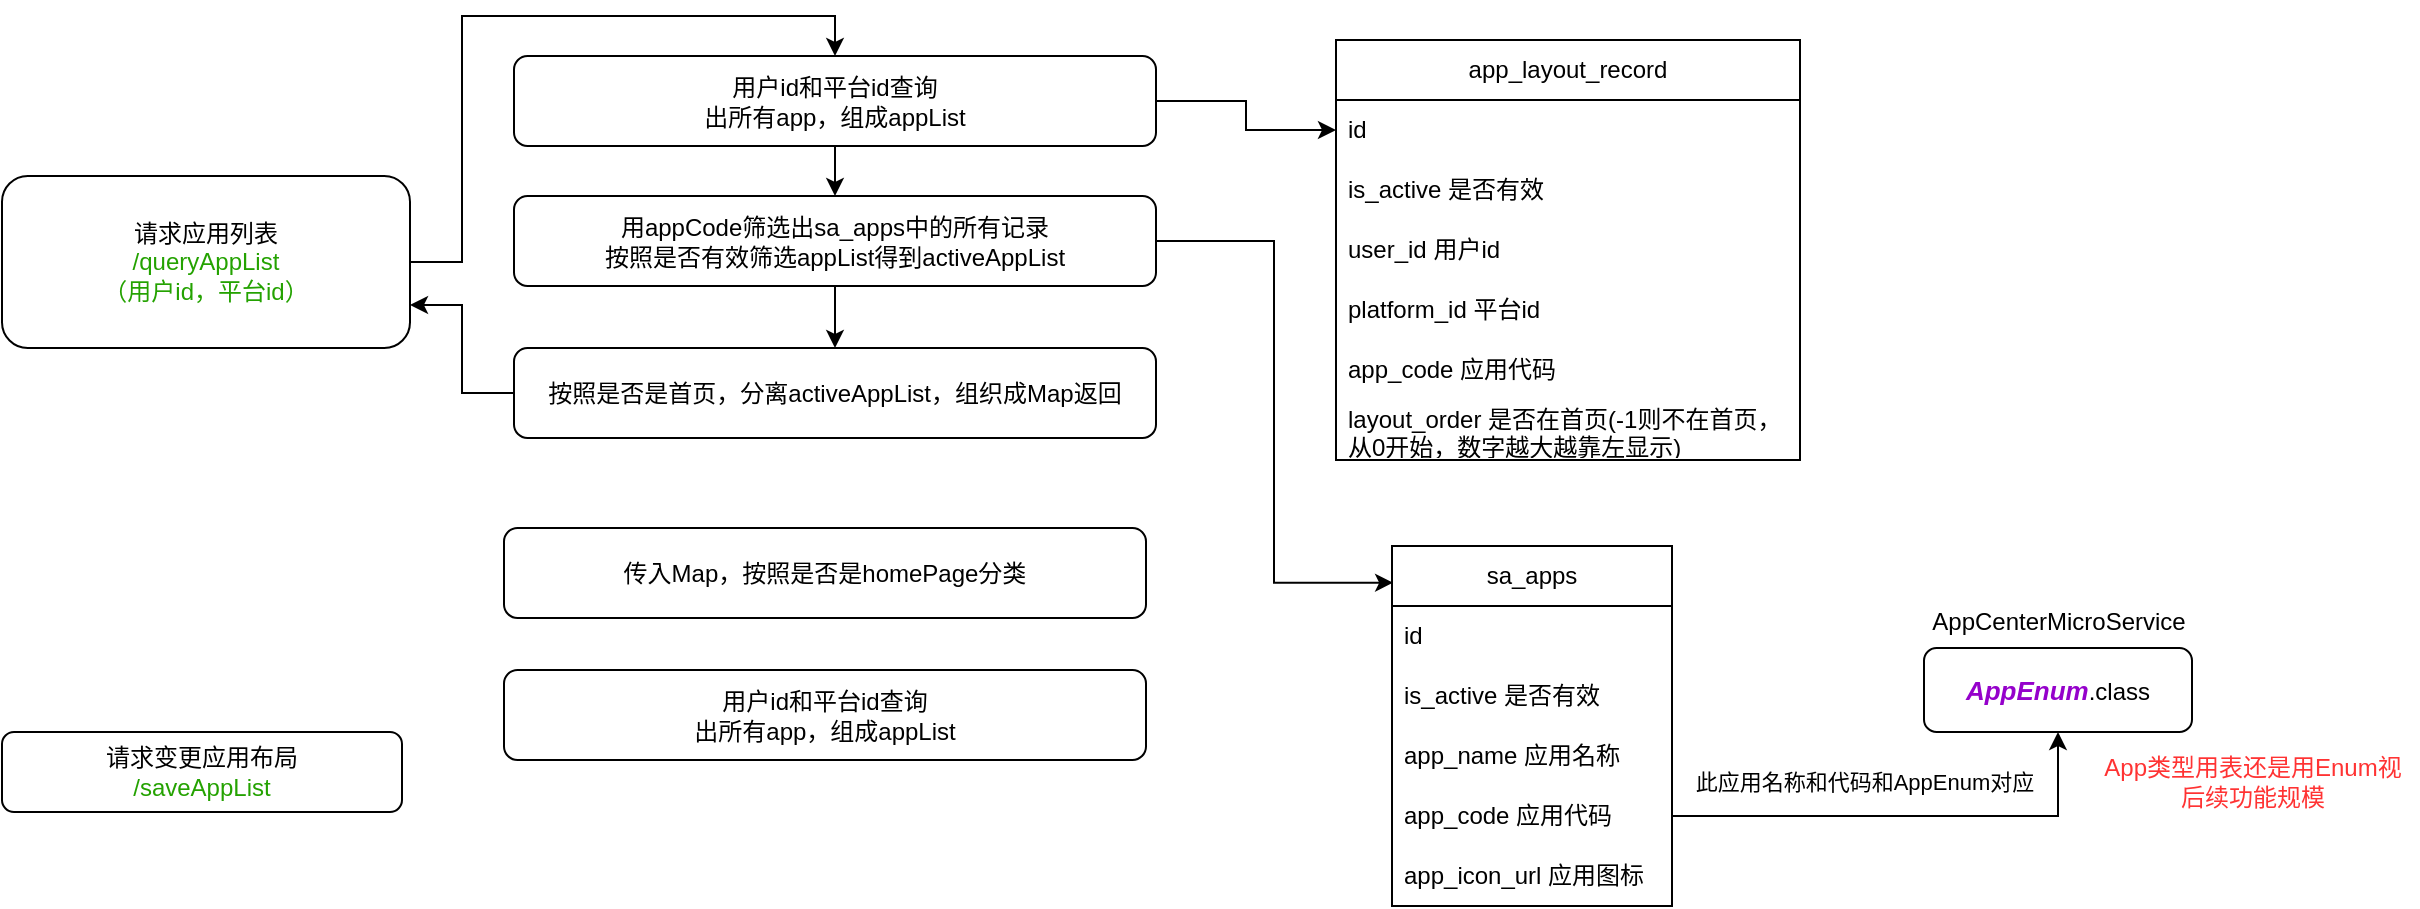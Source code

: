 <mxfile version="25.0.3">
  <diagram name="第 1 页" id="VNYmwE0eXBzpgUYJNBPt">
    <mxGraphModel dx="1481" dy="881" grid="0" gridSize="10" guides="1" tooltips="1" connect="1" arrows="1" fold="1" page="0" pageScale="1" pageWidth="827" pageHeight="1169" math="0" shadow="0">
      <root>
        <mxCell id="0" />
        <mxCell id="1" parent="0" />
        <mxCell id="dO-Hujqm5VPbt1ioeclt-19" style="edgeStyle=orthogonalEdgeStyle;rounded=0;orthogonalLoop=1;jettySize=auto;html=1;exitX=1;exitY=0.5;exitDx=0;exitDy=0;entryX=0.5;entryY=0;entryDx=0;entryDy=0;" edge="1" parent="1" source="dO-Hujqm5VPbt1ioeclt-1" target="dO-Hujqm5VPbt1ioeclt-18">
          <mxGeometry relative="1" as="geometry" />
        </mxCell>
        <mxCell id="dO-Hujqm5VPbt1ioeclt-1" value="请求应用列表&lt;div&gt;&lt;font color=&quot;#24a201&quot;&gt;/queryAppList&lt;/font&gt;&lt;/div&gt;&lt;div&gt;&lt;font color=&quot;#24a201&quot;&gt;（用户id，平台id）&lt;/font&gt;&lt;/div&gt;" style="rounded=1;whiteSpace=wrap;html=1;" vertex="1" parent="1">
          <mxGeometry x="8" y="221" width="204" height="86" as="geometry" />
        </mxCell>
        <mxCell id="dO-Hujqm5VPbt1ioeclt-2" value="请求变更应用布局&lt;div&gt;&lt;font color=&quot;#24a201&quot;&gt;/saveAppList&lt;/font&gt;&lt;/div&gt;" style="rounded=1;whiteSpace=wrap;html=1;" vertex="1" parent="1">
          <mxGeometry x="8" y="499" width="200" height="40" as="geometry" />
        </mxCell>
        <mxCell id="dO-Hujqm5VPbt1ioeclt-4" value="sa_apps" style="swimlane;fontStyle=0;childLayout=stackLayout;horizontal=1;startSize=30;horizontalStack=0;resizeParent=1;resizeParentMax=0;resizeLast=0;collapsible=1;marginBottom=0;whiteSpace=wrap;html=1;" vertex="1" parent="1">
          <mxGeometry x="703" y="406" width="140" height="180" as="geometry" />
        </mxCell>
        <mxCell id="dO-Hujqm5VPbt1ioeclt-5" value="id" style="text;strokeColor=none;fillColor=none;align=left;verticalAlign=middle;spacingLeft=4;spacingRight=4;overflow=hidden;points=[[0,0.5],[1,0.5]];portConstraint=eastwest;rotatable=0;whiteSpace=wrap;html=1;" vertex="1" parent="dO-Hujqm5VPbt1ioeclt-4">
          <mxGeometry y="30" width="140" height="30" as="geometry" />
        </mxCell>
        <mxCell id="dO-Hujqm5VPbt1ioeclt-6" value="is_active 是否有效" style="text;strokeColor=none;fillColor=none;align=left;verticalAlign=middle;spacingLeft=4;spacingRight=4;overflow=hidden;points=[[0,0.5],[1,0.5]];portConstraint=eastwest;rotatable=0;whiteSpace=wrap;html=1;" vertex="1" parent="dO-Hujqm5VPbt1ioeclt-4">
          <mxGeometry y="60" width="140" height="30" as="geometry" />
        </mxCell>
        <mxCell id="dO-Hujqm5VPbt1ioeclt-7" value="app_name 应用名称" style="text;strokeColor=none;fillColor=none;align=left;verticalAlign=middle;spacingLeft=4;spacingRight=4;overflow=hidden;points=[[0,0.5],[1,0.5]];portConstraint=eastwest;rotatable=0;whiteSpace=wrap;html=1;" vertex="1" parent="dO-Hujqm5VPbt1ioeclt-4">
          <mxGeometry y="90" width="140" height="30" as="geometry" />
        </mxCell>
        <mxCell id="dO-Hujqm5VPbt1ioeclt-9" value="app_code 应用代码" style="text;strokeColor=none;fillColor=none;align=left;verticalAlign=middle;spacingLeft=4;spacingRight=4;overflow=hidden;points=[[0,0.5],[1,0.5]];portConstraint=eastwest;rotatable=0;whiteSpace=wrap;html=1;" vertex="1" parent="dO-Hujqm5VPbt1ioeclt-4">
          <mxGeometry y="120" width="140" height="30" as="geometry" />
        </mxCell>
        <mxCell id="dO-Hujqm5VPbt1ioeclt-8" value="app_icon_url 应用图标" style="text;strokeColor=none;fillColor=none;align=left;verticalAlign=middle;spacingLeft=4;spacingRight=4;overflow=hidden;points=[[0,0.5],[1,0.5]];portConstraint=eastwest;rotatable=0;whiteSpace=wrap;html=1;" vertex="1" parent="dO-Hujqm5VPbt1ioeclt-4">
          <mxGeometry y="150" width="140" height="30" as="geometry" />
        </mxCell>
        <mxCell id="dO-Hujqm5VPbt1ioeclt-10" value="app_layout_record" style="swimlane;fontStyle=0;childLayout=stackLayout;horizontal=1;startSize=30;horizontalStack=0;resizeParent=1;resizeParentMax=0;resizeLast=0;collapsible=1;marginBottom=0;whiteSpace=wrap;html=1;" vertex="1" parent="1">
          <mxGeometry x="675" y="153" width="232" height="210" as="geometry" />
        </mxCell>
        <mxCell id="dO-Hujqm5VPbt1ioeclt-11" value="id" style="text;strokeColor=none;fillColor=none;align=left;verticalAlign=middle;spacingLeft=4;spacingRight=4;overflow=hidden;points=[[0,0.5],[1,0.5]];portConstraint=eastwest;rotatable=0;whiteSpace=wrap;html=1;" vertex="1" parent="dO-Hujqm5VPbt1ioeclt-10">
          <mxGeometry y="30" width="232" height="30" as="geometry" />
        </mxCell>
        <mxCell id="dO-Hujqm5VPbt1ioeclt-12" value="is_active 是否有效" style="text;strokeColor=none;fillColor=none;align=left;verticalAlign=middle;spacingLeft=4;spacingRight=4;overflow=hidden;points=[[0,0.5],[1,0.5]];portConstraint=eastwest;rotatable=0;whiteSpace=wrap;html=1;" vertex="1" parent="dO-Hujqm5VPbt1ioeclt-10">
          <mxGeometry y="60" width="232" height="30" as="geometry" />
        </mxCell>
        <mxCell id="dO-Hujqm5VPbt1ioeclt-16" value="user_id 用户id" style="text;strokeColor=none;fillColor=none;align=left;verticalAlign=middle;spacingLeft=4;spacingRight=4;overflow=hidden;points=[[0,0.5],[1,0.5]];portConstraint=eastwest;rotatable=0;whiteSpace=wrap;html=1;" vertex="1" parent="dO-Hujqm5VPbt1ioeclt-10">
          <mxGeometry y="90" width="232" height="30" as="geometry" />
        </mxCell>
        <mxCell id="dO-Hujqm5VPbt1ioeclt-17" value="platform_id 平台id" style="text;strokeColor=none;fillColor=none;align=left;verticalAlign=middle;spacingLeft=4;spacingRight=4;overflow=hidden;points=[[0,0.5],[1,0.5]];portConstraint=eastwest;rotatable=0;whiteSpace=wrap;html=1;" vertex="1" parent="dO-Hujqm5VPbt1ioeclt-10">
          <mxGeometry y="120" width="232" height="30" as="geometry" />
        </mxCell>
        <mxCell id="dO-Hujqm5VPbt1ioeclt-13" value="app_code 应用代码" style="text;strokeColor=none;fillColor=none;align=left;verticalAlign=middle;spacingLeft=4;spacingRight=4;overflow=hidden;points=[[0,0.5],[1,0.5]];portConstraint=eastwest;rotatable=0;whiteSpace=wrap;html=1;" vertex="1" parent="dO-Hujqm5VPbt1ioeclt-10">
          <mxGeometry y="150" width="232" height="30" as="geometry" />
        </mxCell>
        <mxCell id="dO-Hujqm5VPbt1ioeclt-14" value="layout_order 是否在首页(-1则不在首页，从0开始，数字越大越靠左显示)" style="text;strokeColor=none;fillColor=none;align=left;verticalAlign=middle;spacingLeft=4;spacingRight=4;overflow=hidden;points=[[0,0.5],[1,0.5]];portConstraint=eastwest;rotatable=0;whiteSpace=wrap;html=1;" vertex="1" parent="dO-Hujqm5VPbt1ioeclt-10">
          <mxGeometry y="180" width="232" height="30" as="geometry" />
        </mxCell>
        <mxCell id="dO-Hujqm5VPbt1ioeclt-20" style="edgeStyle=orthogonalEdgeStyle;rounded=0;orthogonalLoop=1;jettySize=auto;html=1;exitX=1;exitY=0.5;exitDx=0;exitDy=0;entryX=0;entryY=0.5;entryDx=0;entryDy=0;" edge="1" parent="1" source="dO-Hujqm5VPbt1ioeclt-18" target="dO-Hujqm5VPbt1ioeclt-11">
          <mxGeometry relative="1" as="geometry" />
        </mxCell>
        <mxCell id="dO-Hujqm5VPbt1ioeclt-22" style="edgeStyle=orthogonalEdgeStyle;rounded=0;orthogonalLoop=1;jettySize=auto;html=1;exitX=0.5;exitY=1;exitDx=0;exitDy=0;entryX=0.5;entryY=0;entryDx=0;entryDy=0;" edge="1" parent="1" source="dO-Hujqm5VPbt1ioeclt-18" target="dO-Hujqm5VPbt1ioeclt-21">
          <mxGeometry relative="1" as="geometry" />
        </mxCell>
        <mxCell id="dO-Hujqm5VPbt1ioeclt-18" value="用户id和平台id查询&lt;div&gt;出所有app，组成appList&lt;/div&gt;" style="rounded=1;whiteSpace=wrap;html=1;" vertex="1" parent="1">
          <mxGeometry x="264" y="161" width="321" height="45" as="geometry" />
        </mxCell>
        <mxCell id="dO-Hujqm5VPbt1ioeclt-30" style="edgeStyle=orthogonalEdgeStyle;rounded=0;orthogonalLoop=1;jettySize=auto;html=1;exitX=0.5;exitY=1;exitDx=0;exitDy=0;entryX=0.5;entryY=0;entryDx=0;entryDy=0;" edge="1" parent="1" source="dO-Hujqm5VPbt1ioeclt-21" target="dO-Hujqm5VPbt1ioeclt-29">
          <mxGeometry relative="1" as="geometry" />
        </mxCell>
        <mxCell id="dO-Hujqm5VPbt1ioeclt-21" value="用appCode筛选出sa_apps中的所有记录&lt;div&gt;按照是否有效筛选appList得到activeAppList&lt;/div&gt;" style="rounded=1;whiteSpace=wrap;html=1;" vertex="1" parent="1">
          <mxGeometry x="264" y="231" width="321" height="45" as="geometry" />
        </mxCell>
        <mxCell id="dO-Hujqm5VPbt1ioeclt-24" value="&lt;i&gt;&lt;font style=&quot;font-size: 13px;&quot; color=&quot;#9501cb&quot;&gt;&lt;b&gt;AppEnum&lt;/b&gt;&lt;/font&gt;&lt;/i&gt;.class" style="rounded=1;whiteSpace=wrap;html=1;" vertex="1" parent="1">
          <mxGeometry x="969" y="457" width="134" height="42" as="geometry" />
        </mxCell>
        <mxCell id="dO-Hujqm5VPbt1ioeclt-23" style="edgeStyle=orthogonalEdgeStyle;rounded=0;orthogonalLoop=1;jettySize=auto;html=1;exitX=1;exitY=0.5;exitDx=0;exitDy=0;strokeColor=default;" edge="1" parent="1" source="dO-Hujqm5VPbt1ioeclt-9" target="dO-Hujqm5VPbt1ioeclt-24">
          <mxGeometry relative="1" as="geometry">
            <mxPoint x="949.011" y="435.276" as="targetPoint" />
          </mxGeometry>
        </mxCell>
        <mxCell id="dO-Hujqm5VPbt1ioeclt-26" value="&lt;span style=&quot;font-size: 11px;&quot;&gt;此应用名称和代码和AppEnum对应&lt;/span&gt;" style="text;html=1;align=center;verticalAlign=middle;resizable=0;points=[];autosize=1;strokeColor=none;fillColor=none;" vertex="1" parent="1">
          <mxGeometry x="845" y="511" width="187" height="26" as="geometry" />
        </mxCell>
        <mxCell id="dO-Hujqm5VPbt1ioeclt-27" value="AppCenterMicroService" style="text;html=1;align=center;verticalAlign=middle;resizable=0;points=[];autosize=1;strokeColor=none;fillColor=none;" vertex="1" parent="1">
          <mxGeometry x="963.5" y="431" width="145" height="26" as="geometry" />
        </mxCell>
        <mxCell id="dO-Hujqm5VPbt1ioeclt-28" style="edgeStyle=orthogonalEdgeStyle;rounded=0;orthogonalLoop=1;jettySize=auto;html=1;exitX=1;exitY=0.5;exitDx=0;exitDy=0;entryX=0.004;entryY=0.102;entryDx=0;entryDy=0;entryPerimeter=0;" edge="1" parent="1" source="dO-Hujqm5VPbt1ioeclt-21" target="dO-Hujqm5VPbt1ioeclt-4">
          <mxGeometry relative="1" as="geometry" />
        </mxCell>
        <mxCell id="dO-Hujqm5VPbt1ioeclt-31" style="edgeStyle=orthogonalEdgeStyle;rounded=0;orthogonalLoop=1;jettySize=auto;html=1;exitX=0;exitY=0.5;exitDx=0;exitDy=0;entryX=1;entryY=0.75;entryDx=0;entryDy=0;" edge="1" parent="1" source="dO-Hujqm5VPbt1ioeclt-29" target="dO-Hujqm5VPbt1ioeclt-1">
          <mxGeometry relative="1" as="geometry" />
        </mxCell>
        <mxCell id="dO-Hujqm5VPbt1ioeclt-29" value="&lt;div&gt;按照是否是首页，分离activeAppList，组织成Map返回&lt;/div&gt;" style="rounded=1;whiteSpace=wrap;html=1;" vertex="1" parent="1">
          <mxGeometry x="264" y="307" width="321" height="45" as="geometry" />
        </mxCell>
        <mxCell id="dO-Hujqm5VPbt1ioeclt-32" value="传入Map，按照是否是homePage分类" style="rounded=1;whiteSpace=wrap;html=1;" vertex="1" parent="1">
          <mxGeometry x="259" y="397" width="321" height="45" as="geometry" />
        </mxCell>
        <mxCell id="dO-Hujqm5VPbt1ioeclt-34" value="App类型用表还是用Enum视&lt;div&gt;后续功能规模&lt;/div&gt;" style="text;html=1;align=center;verticalAlign=middle;resizable=0;points=[];autosize=1;strokeColor=none;fillColor=none;fontColor=#FF3333;" vertex="1" parent="1">
          <mxGeometry x="1049" y="503.5" width="167" height="41" as="geometry" />
        </mxCell>
        <mxCell id="dO-Hujqm5VPbt1ioeclt-35" value="用户id和平台id查询&lt;div&gt;出所有app，组成appList&lt;/div&gt;" style="rounded=1;whiteSpace=wrap;html=1;" vertex="1" parent="1">
          <mxGeometry x="259" y="468" width="321" height="45" as="geometry" />
        </mxCell>
      </root>
    </mxGraphModel>
  </diagram>
</mxfile>
